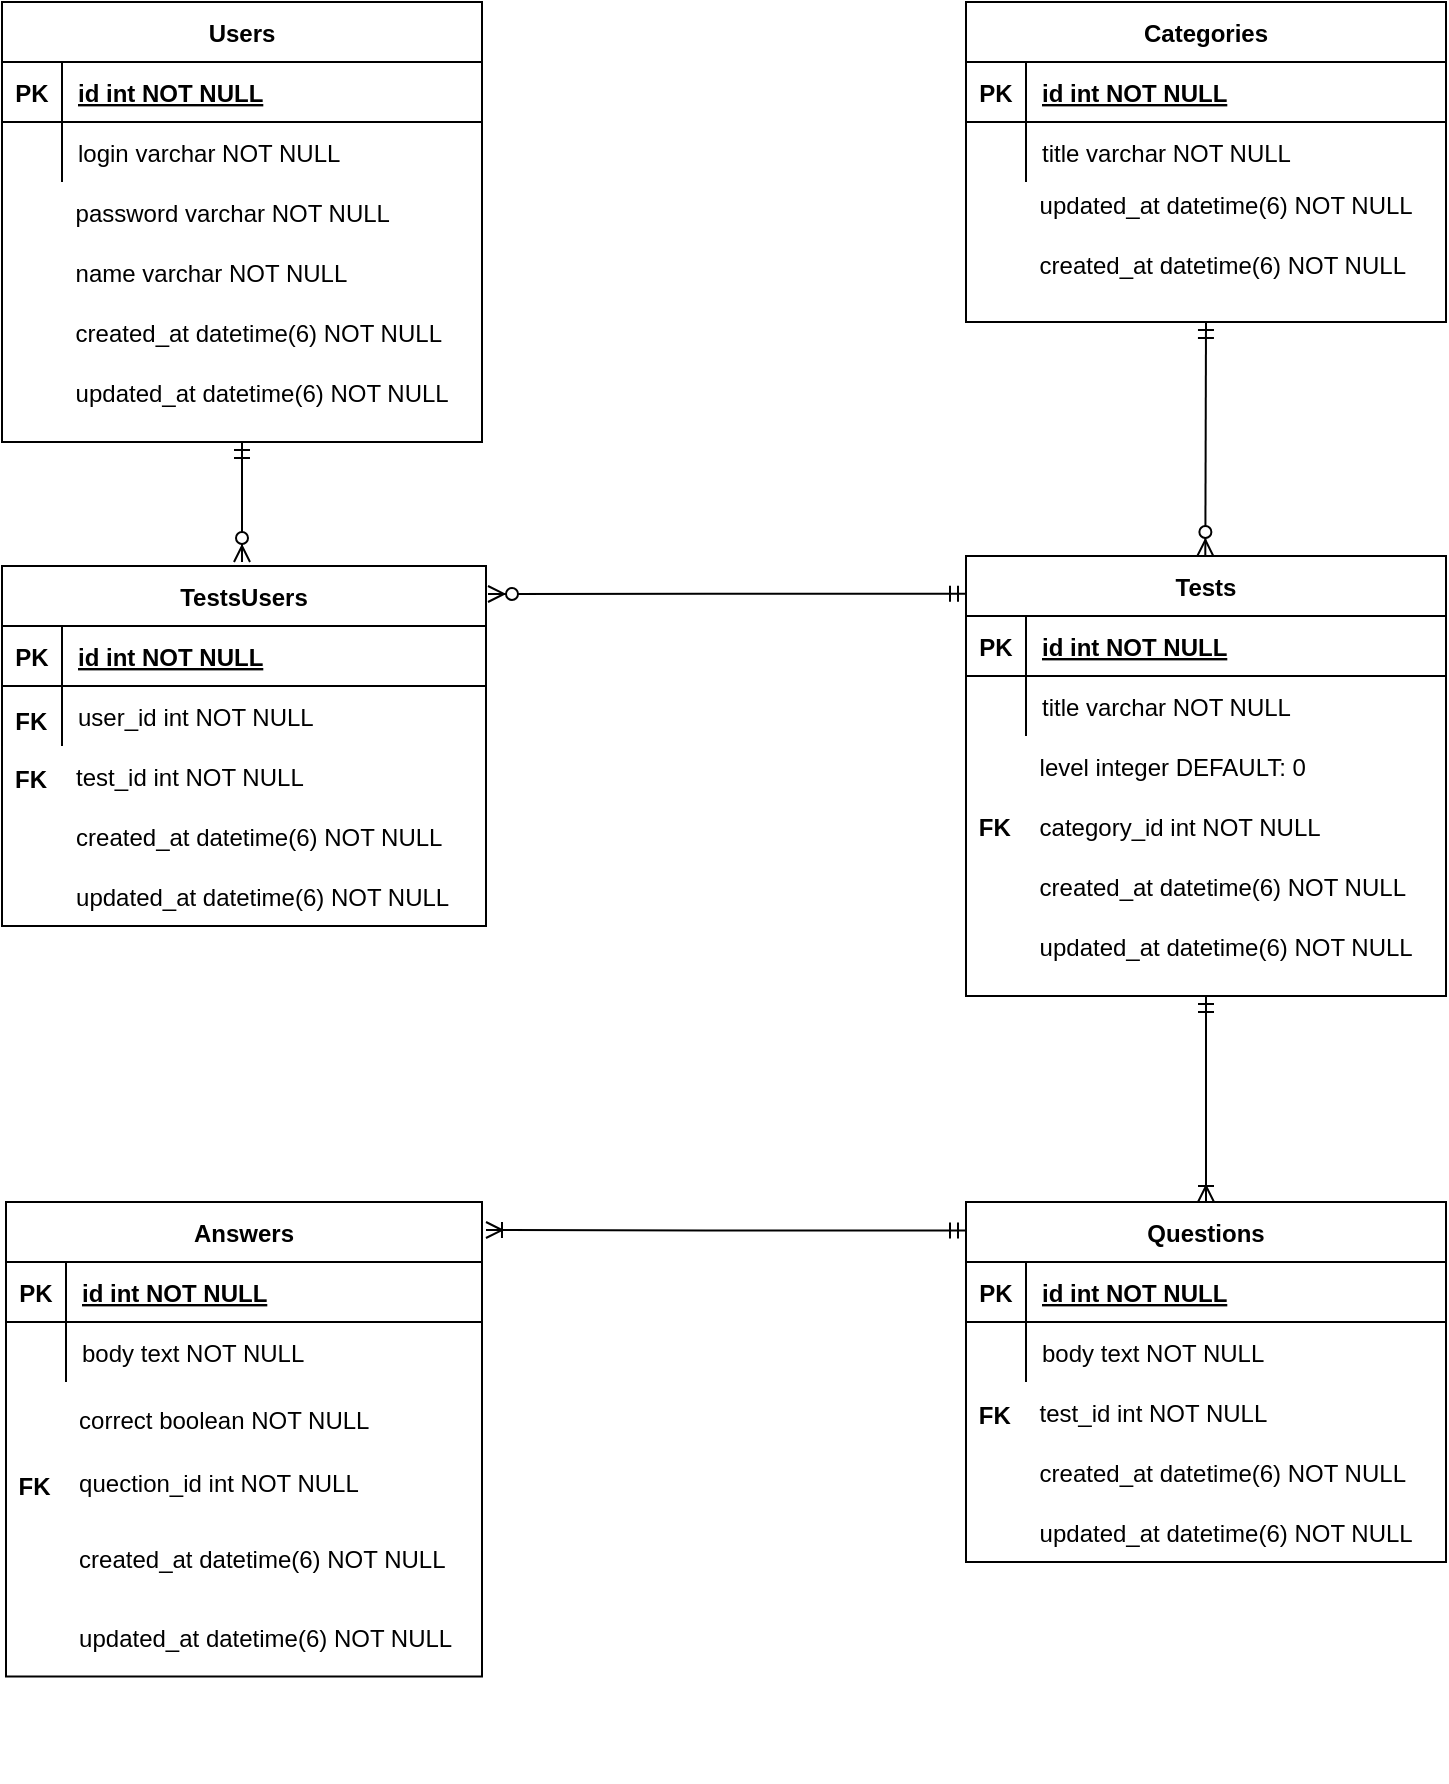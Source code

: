<mxfile version="15.0.6" type="github">
  <diagram id="R2lEEEUBdFMjLlhIrx00" name="Page-1">
    <mxGraphModel dx="1350" dy="774" grid="1" gridSize="10" guides="1" tooltips="1" connect="1" arrows="1" fold="1" page="1" pageScale="1" pageWidth="850" pageHeight="1100" math="0" shadow="0" extFonts="Permanent Marker^https://fonts.googleapis.com/css?family=Permanent+Marker">
      <root>
        <mxCell id="0" />
        <mxCell id="1" parent="0" />
        <mxCell id="wEIdvjsblMiwRzusZgRY-7" value="" style="group" vertex="1" connectable="0" parent="1">
          <mxGeometry x="38" y="40" width="240" height="220" as="geometry" />
        </mxCell>
        <object label="Users" password="" id="C-vyLk0tnHw3VtMMgP7b-23">
          <mxCell style="shape=table;startSize=30;container=1;collapsible=1;childLayout=tableLayout;fixedRows=1;rowLines=0;fontStyle=1;align=center;resizeLast=1;" parent="wEIdvjsblMiwRzusZgRY-7" vertex="1">
            <mxGeometry width="240" height="220" as="geometry" />
          </mxCell>
        </object>
        <mxCell id="C-vyLk0tnHw3VtMMgP7b-24" value="" style="shape=partialRectangle;collapsible=0;dropTarget=0;pointerEvents=0;fillColor=none;points=[[0,0.5],[1,0.5]];portConstraint=eastwest;top=0;left=0;right=0;bottom=1;" parent="C-vyLk0tnHw3VtMMgP7b-23" vertex="1">
          <mxGeometry y="30" width="240" height="30" as="geometry" />
        </mxCell>
        <mxCell id="C-vyLk0tnHw3VtMMgP7b-25" value="PK" style="shape=partialRectangle;overflow=hidden;connectable=0;fillColor=none;top=0;left=0;bottom=0;right=0;fontStyle=1;" parent="C-vyLk0tnHw3VtMMgP7b-24" vertex="1">
          <mxGeometry width="30" height="30" as="geometry" />
        </mxCell>
        <mxCell id="C-vyLk0tnHw3VtMMgP7b-26" value="id int NOT NULL " style="shape=partialRectangle;overflow=hidden;connectable=0;fillColor=none;top=0;left=0;bottom=0;right=0;align=left;spacingLeft=6;fontStyle=5;" parent="C-vyLk0tnHw3VtMMgP7b-24" vertex="1">
          <mxGeometry x="30" width="210" height="30" as="geometry" />
        </mxCell>
        <mxCell id="C-vyLk0tnHw3VtMMgP7b-27" value="" style="shape=partialRectangle;collapsible=0;dropTarget=0;pointerEvents=0;fillColor=none;points=[[0,0.5],[1,0.5]];portConstraint=eastwest;top=0;left=0;right=0;bottom=0;" parent="C-vyLk0tnHw3VtMMgP7b-23" vertex="1">
          <mxGeometry y="60" width="240" height="30" as="geometry" />
        </mxCell>
        <mxCell id="C-vyLk0tnHw3VtMMgP7b-28" value="" style="shape=partialRectangle;overflow=hidden;connectable=0;fillColor=none;top=0;left=0;bottom=0;right=0;" parent="C-vyLk0tnHw3VtMMgP7b-27" vertex="1">
          <mxGeometry width="30" height="30" as="geometry" />
        </mxCell>
        <mxCell id="C-vyLk0tnHw3VtMMgP7b-29" value="login varchar NOT NULL" style="shape=partialRectangle;overflow=hidden;connectable=0;fillColor=none;top=0;left=0;bottom=0;right=0;align=left;spacingLeft=6;" parent="C-vyLk0tnHw3VtMMgP7b-27" vertex="1">
          <mxGeometry x="30" width="210" height="30" as="geometry" />
        </mxCell>
        <mxCell id="wEIdvjsblMiwRzusZgRY-3" value="password varchar NOT NULL" style="shape=partialRectangle;overflow=hidden;connectable=0;fillColor=none;top=0;left=0;bottom=0;right=0;align=left;spacingLeft=6;" vertex="1" parent="wEIdvjsblMiwRzusZgRY-7">
          <mxGeometry x="28.8" y="90" width="211.2" height="30" as="geometry" />
        </mxCell>
        <mxCell id="wEIdvjsblMiwRzusZgRY-4" value="name varchar NOT NULL" style="shape=partialRectangle;overflow=hidden;connectable=0;fillColor=none;top=0;left=0;bottom=0;right=0;align=left;spacingLeft=6;" vertex="1" parent="wEIdvjsblMiwRzusZgRY-7">
          <mxGeometry x="28.8" y="120" width="211.2" height="30" as="geometry" />
        </mxCell>
        <mxCell id="wEIdvjsblMiwRzusZgRY-5" value="created_at datetime(6) NOT NULL" style="shape=partialRectangle;overflow=hidden;connectable=0;fillColor=none;top=0;left=0;bottom=0;right=0;align=left;spacingLeft=6;" vertex="1" parent="wEIdvjsblMiwRzusZgRY-7">
          <mxGeometry x="28.8" y="150" width="211.2" height="30" as="geometry" />
        </mxCell>
        <mxCell id="wEIdvjsblMiwRzusZgRY-6" value="updated_at datetime(6) NOT NULL" style="shape=partialRectangle;overflow=hidden;connectable=0;fillColor=none;top=0;left=0;bottom=0;right=0;align=left;spacingLeft=6;" vertex="1" parent="wEIdvjsblMiwRzusZgRY-7">
          <mxGeometry x="28.8" y="180" width="211.2" height="30" as="geometry" />
        </mxCell>
        <mxCell id="wEIdvjsblMiwRzusZgRY-21" value="" style="group" vertex="1" connectable="0" parent="1">
          <mxGeometry x="520" y="317" width="240" height="220" as="geometry" />
        </mxCell>
        <object label="Tests" password="" id="wEIdvjsblMiwRzusZgRY-22">
          <mxCell style="shape=table;startSize=30;container=1;collapsible=1;childLayout=tableLayout;fixedRows=1;rowLines=0;fontStyle=1;align=center;resizeLast=1;" vertex="1" parent="wEIdvjsblMiwRzusZgRY-21">
            <mxGeometry width="240" height="220" as="geometry" />
          </mxCell>
        </object>
        <mxCell id="wEIdvjsblMiwRzusZgRY-23" value="" style="shape=partialRectangle;collapsible=0;dropTarget=0;pointerEvents=0;fillColor=none;points=[[0,0.5],[1,0.5]];portConstraint=eastwest;top=0;left=0;right=0;bottom=1;" vertex="1" parent="wEIdvjsblMiwRzusZgRY-22">
          <mxGeometry y="30" width="240" height="30" as="geometry" />
        </mxCell>
        <mxCell id="wEIdvjsblMiwRzusZgRY-24" value="PK" style="shape=partialRectangle;overflow=hidden;connectable=0;fillColor=none;top=0;left=0;bottom=0;right=0;fontStyle=1;" vertex="1" parent="wEIdvjsblMiwRzusZgRY-23">
          <mxGeometry width="30" height="30" as="geometry" />
        </mxCell>
        <mxCell id="wEIdvjsblMiwRzusZgRY-25" value="id int NOT NULL " style="shape=partialRectangle;overflow=hidden;connectable=0;fillColor=none;top=0;left=0;bottom=0;right=0;align=left;spacingLeft=6;fontStyle=5;" vertex="1" parent="wEIdvjsblMiwRzusZgRY-23">
          <mxGeometry x="30" width="210" height="30" as="geometry" />
        </mxCell>
        <mxCell id="wEIdvjsblMiwRzusZgRY-26" value="" style="shape=partialRectangle;collapsible=0;dropTarget=0;pointerEvents=0;fillColor=none;points=[[0,0.5],[1,0.5]];portConstraint=eastwest;top=0;left=0;right=0;bottom=0;" vertex="1" parent="wEIdvjsblMiwRzusZgRY-22">
          <mxGeometry y="60" width="240" height="30" as="geometry" />
        </mxCell>
        <mxCell id="wEIdvjsblMiwRzusZgRY-27" value="" style="shape=partialRectangle;overflow=hidden;connectable=0;fillColor=none;top=0;left=0;bottom=0;right=0;" vertex="1" parent="wEIdvjsblMiwRzusZgRY-26">
          <mxGeometry width="30" height="30" as="geometry" />
        </mxCell>
        <mxCell id="wEIdvjsblMiwRzusZgRY-28" value="title varchar NOT NULL" style="shape=partialRectangle;overflow=hidden;connectable=0;fillColor=none;top=0;left=0;bottom=0;right=0;align=left;spacingLeft=6;" vertex="1" parent="wEIdvjsblMiwRzusZgRY-26">
          <mxGeometry x="30" width="210" height="30" as="geometry" />
        </mxCell>
        <mxCell id="wEIdvjsblMiwRzusZgRY-29" value="level integer DEFAULT: 0" style="shape=partialRectangle;overflow=hidden;connectable=0;fillColor=none;top=0;left=0;bottom=0;right=0;align=left;spacingLeft=6;" vertex="1" parent="wEIdvjsblMiwRzusZgRY-21">
          <mxGeometry x="28.8" y="90" width="211.2" height="30" as="geometry" />
        </mxCell>
        <mxCell id="wEIdvjsblMiwRzusZgRY-30" value="category_id int NOT NULL" style="shape=partialRectangle;overflow=hidden;connectable=0;fillColor=none;top=0;left=0;bottom=0;right=0;align=left;spacingLeft=6;" vertex="1" parent="wEIdvjsblMiwRzusZgRY-21">
          <mxGeometry x="28.8" y="120" width="211.2" height="30" as="geometry" />
        </mxCell>
        <mxCell id="wEIdvjsblMiwRzusZgRY-31" value="created_at datetime(6) NOT NULL" style="shape=partialRectangle;overflow=hidden;connectable=0;fillColor=none;top=0;left=0;bottom=0;right=0;align=left;spacingLeft=6;" vertex="1" parent="wEIdvjsblMiwRzusZgRY-21">
          <mxGeometry x="28.8" y="150" width="211.2" height="30" as="geometry" />
        </mxCell>
        <mxCell id="wEIdvjsblMiwRzusZgRY-32" value="updated_at datetime(6) NOT NULL" style="shape=partialRectangle;overflow=hidden;connectable=0;fillColor=none;top=0;left=0;bottom=0;right=0;align=left;spacingLeft=6;" vertex="1" parent="wEIdvjsblMiwRzusZgRY-21">
          <mxGeometry x="28.8" y="180" width="211.2" height="30" as="geometry" />
        </mxCell>
        <mxCell id="wEIdvjsblMiwRzusZgRY-33" value="FK" style="shape=partialRectangle;overflow=hidden;connectable=0;fillColor=none;top=0;left=0;bottom=0;right=0;fontStyle=1;" vertex="1" parent="wEIdvjsblMiwRzusZgRY-21">
          <mxGeometry y="120" width="28.8" height="30" as="geometry" />
        </mxCell>
        <mxCell id="wEIdvjsblMiwRzusZgRY-34" value="" style="group" vertex="1" connectable="0" parent="1">
          <mxGeometry x="520" y="40" width="240" height="160" as="geometry" />
        </mxCell>
        <object label="Categories" password="" id="wEIdvjsblMiwRzusZgRY-35">
          <mxCell style="shape=table;startSize=30;container=1;collapsible=1;childLayout=tableLayout;fixedRows=1;rowLines=0;fontStyle=1;align=center;resizeLast=1;" vertex="1" parent="wEIdvjsblMiwRzusZgRY-34">
            <mxGeometry width="240" height="160" as="geometry" />
          </mxCell>
        </object>
        <mxCell id="wEIdvjsblMiwRzusZgRY-36" value="" style="shape=partialRectangle;collapsible=0;dropTarget=0;pointerEvents=0;fillColor=none;points=[[0,0.5],[1,0.5]];portConstraint=eastwest;top=0;left=0;right=0;bottom=1;" vertex="1" parent="wEIdvjsblMiwRzusZgRY-35">
          <mxGeometry y="30" width="240" height="30" as="geometry" />
        </mxCell>
        <mxCell id="wEIdvjsblMiwRzusZgRY-37" value="PK" style="shape=partialRectangle;overflow=hidden;connectable=0;fillColor=none;top=0;left=0;bottom=0;right=0;fontStyle=1;" vertex="1" parent="wEIdvjsblMiwRzusZgRY-36">
          <mxGeometry width="30" height="30" as="geometry" />
        </mxCell>
        <mxCell id="wEIdvjsblMiwRzusZgRY-38" value="id int NOT NULL " style="shape=partialRectangle;overflow=hidden;connectable=0;fillColor=none;top=0;left=0;bottom=0;right=0;align=left;spacingLeft=6;fontStyle=5;" vertex="1" parent="wEIdvjsblMiwRzusZgRY-36">
          <mxGeometry x="30" width="210" height="30" as="geometry" />
        </mxCell>
        <mxCell id="wEIdvjsblMiwRzusZgRY-39" value="" style="shape=partialRectangle;collapsible=0;dropTarget=0;pointerEvents=0;fillColor=none;points=[[0,0.5],[1,0.5]];portConstraint=eastwest;top=0;left=0;right=0;bottom=0;" vertex="1" parent="wEIdvjsblMiwRzusZgRY-35">
          <mxGeometry y="60" width="240" height="30" as="geometry" />
        </mxCell>
        <mxCell id="wEIdvjsblMiwRzusZgRY-40" value="" style="shape=partialRectangle;overflow=hidden;connectable=0;fillColor=none;top=0;left=0;bottom=0;right=0;" vertex="1" parent="wEIdvjsblMiwRzusZgRY-39">
          <mxGeometry width="30" height="30" as="geometry" />
        </mxCell>
        <mxCell id="wEIdvjsblMiwRzusZgRY-41" value="title varchar NOT NULL" style="shape=partialRectangle;overflow=hidden;connectable=0;fillColor=none;top=0;left=0;bottom=0;right=0;align=left;spacingLeft=6;" vertex="1" parent="wEIdvjsblMiwRzusZgRY-39">
          <mxGeometry x="30" width="210" height="30" as="geometry" />
        </mxCell>
        <mxCell id="wEIdvjsblMiwRzusZgRY-44" value="created_at datetime(6) NOT NULL" style="shape=partialRectangle;overflow=hidden;connectable=0;fillColor=none;top=0;left=0;bottom=0;right=0;align=left;spacingLeft=6;" vertex="1" parent="wEIdvjsblMiwRzusZgRY-34">
          <mxGeometry x="28.8" y="120.005" width="211.2" height="21.818" as="geometry" />
        </mxCell>
        <mxCell id="wEIdvjsblMiwRzusZgRY-45" value="updated_at datetime(6) NOT NULL" style="shape=partialRectangle;overflow=hidden;connectable=0;fillColor=none;top=0;left=0;bottom=0;right=0;align=left;spacingLeft=6;" vertex="1" parent="wEIdvjsblMiwRzusZgRY-34">
          <mxGeometry x="28.8" y="90.003" width="211.2" height="21.818" as="geometry" />
        </mxCell>
        <mxCell id="wEIdvjsblMiwRzusZgRY-47" value="" style="group" vertex="1" connectable="0" parent="1">
          <mxGeometry x="520" y="640" width="240" height="220" as="geometry" />
        </mxCell>
        <object label="Questions" password="" id="wEIdvjsblMiwRzusZgRY-48">
          <mxCell style="shape=table;startSize=30;container=1;collapsible=1;childLayout=tableLayout;fixedRows=1;rowLines=0;fontStyle=1;align=center;resizeLast=1;" vertex="1" parent="wEIdvjsblMiwRzusZgRY-47">
            <mxGeometry width="240" height="180" as="geometry" />
          </mxCell>
        </object>
        <mxCell id="wEIdvjsblMiwRzusZgRY-49" value="" style="shape=partialRectangle;collapsible=0;dropTarget=0;pointerEvents=0;fillColor=none;points=[[0,0.5],[1,0.5]];portConstraint=eastwest;top=0;left=0;right=0;bottom=1;" vertex="1" parent="wEIdvjsblMiwRzusZgRY-48">
          <mxGeometry y="30" width="240" height="30" as="geometry" />
        </mxCell>
        <mxCell id="wEIdvjsblMiwRzusZgRY-50" value="PK" style="shape=partialRectangle;overflow=hidden;connectable=0;fillColor=none;top=0;left=0;bottom=0;right=0;fontStyle=1;" vertex="1" parent="wEIdvjsblMiwRzusZgRY-49">
          <mxGeometry width="30" height="30" as="geometry" />
        </mxCell>
        <mxCell id="wEIdvjsblMiwRzusZgRY-51" value="id int NOT NULL " style="shape=partialRectangle;overflow=hidden;connectable=0;fillColor=none;top=0;left=0;bottom=0;right=0;align=left;spacingLeft=6;fontStyle=5;" vertex="1" parent="wEIdvjsblMiwRzusZgRY-49">
          <mxGeometry x="30" width="210" height="30" as="geometry" />
        </mxCell>
        <mxCell id="wEIdvjsblMiwRzusZgRY-52" value="" style="shape=partialRectangle;collapsible=0;dropTarget=0;pointerEvents=0;fillColor=none;points=[[0,0.5],[1,0.5]];portConstraint=eastwest;top=0;left=0;right=0;bottom=0;" vertex="1" parent="wEIdvjsblMiwRzusZgRY-48">
          <mxGeometry y="60" width="240" height="30" as="geometry" />
        </mxCell>
        <mxCell id="wEIdvjsblMiwRzusZgRY-53" value="" style="shape=partialRectangle;overflow=hidden;connectable=0;fillColor=none;top=0;left=0;bottom=0;right=0;" vertex="1" parent="wEIdvjsblMiwRzusZgRY-52">
          <mxGeometry width="30" height="30" as="geometry" />
        </mxCell>
        <mxCell id="wEIdvjsblMiwRzusZgRY-54" value="body text NOT NULL" style="shape=partialRectangle;overflow=hidden;connectable=0;fillColor=none;top=0;left=0;bottom=0;right=0;align=left;spacingLeft=6;" vertex="1" parent="wEIdvjsblMiwRzusZgRY-52">
          <mxGeometry x="30" width="210" height="30" as="geometry" />
        </mxCell>
        <mxCell id="wEIdvjsblMiwRzusZgRY-56" value="test_id int NOT NULL" style="shape=partialRectangle;overflow=hidden;connectable=0;fillColor=none;top=0;left=0;bottom=0;right=0;align=left;spacingLeft=6;" vertex="1" parent="wEIdvjsblMiwRzusZgRY-47">
          <mxGeometry x="28.8" y="90" width="211.2" height="30" as="geometry" />
        </mxCell>
        <mxCell id="wEIdvjsblMiwRzusZgRY-57" value="created_at datetime(6) NOT NULL" style="shape=partialRectangle;overflow=hidden;connectable=0;fillColor=none;top=0;left=0;bottom=0;right=0;align=left;spacingLeft=6;" vertex="1" parent="wEIdvjsblMiwRzusZgRY-47">
          <mxGeometry x="28.8" y="120" width="211.2" height="30" as="geometry" />
        </mxCell>
        <mxCell id="wEIdvjsblMiwRzusZgRY-58" value="updated_at datetime(6) NOT NULL" style="shape=partialRectangle;overflow=hidden;connectable=0;fillColor=none;top=0;left=0;bottom=0;right=0;align=left;spacingLeft=6;" vertex="1" parent="wEIdvjsblMiwRzusZgRY-47">
          <mxGeometry x="28.8" y="150" width="211.2" height="30" as="geometry" />
        </mxCell>
        <mxCell id="wEIdvjsblMiwRzusZgRY-59" value="FK" style="shape=partialRectangle;overflow=hidden;connectable=0;fillColor=none;top=0;left=0;bottom=0;right=0;fontStyle=1;" vertex="1" parent="wEIdvjsblMiwRzusZgRY-47">
          <mxGeometry y="91" width="28.8" height="30" as="geometry" />
        </mxCell>
        <mxCell id="wEIdvjsblMiwRzusZgRY-62" value="" style="group" vertex="1" connectable="0" parent="1">
          <mxGeometry x="40" y="640" width="238" height="290" as="geometry" />
        </mxCell>
        <object label="Answers" password="" id="wEIdvjsblMiwRzusZgRY-63">
          <mxCell style="shape=table;startSize=30;container=1;collapsible=1;childLayout=tableLayout;fixedRows=1;rowLines=0;fontStyle=1;align=center;resizeLast=1;" vertex="1" parent="wEIdvjsblMiwRzusZgRY-62">
            <mxGeometry width="238" height="237.273" as="geometry" />
          </mxCell>
        </object>
        <mxCell id="wEIdvjsblMiwRzusZgRY-64" value="" style="shape=partialRectangle;collapsible=0;dropTarget=0;pointerEvents=0;fillColor=none;points=[[0,0.5],[1,0.5]];portConstraint=eastwest;top=0;left=0;right=0;bottom=1;" vertex="1" parent="wEIdvjsblMiwRzusZgRY-63">
          <mxGeometry y="30" width="238" height="30" as="geometry" />
        </mxCell>
        <mxCell id="wEIdvjsblMiwRzusZgRY-65" value="PK" style="shape=partialRectangle;overflow=hidden;connectable=0;fillColor=none;top=0;left=0;bottom=0;right=0;fontStyle=1;" vertex="1" parent="wEIdvjsblMiwRzusZgRY-64">
          <mxGeometry width="30" height="30" as="geometry" />
        </mxCell>
        <mxCell id="wEIdvjsblMiwRzusZgRY-66" value="id int NOT NULL " style="shape=partialRectangle;overflow=hidden;connectable=0;fillColor=none;top=0;left=0;bottom=0;right=0;align=left;spacingLeft=6;fontStyle=5;" vertex="1" parent="wEIdvjsblMiwRzusZgRY-64">
          <mxGeometry x="30" width="208" height="30" as="geometry" />
        </mxCell>
        <mxCell id="wEIdvjsblMiwRzusZgRY-67" value="" style="shape=partialRectangle;collapsible=0;dropTarget=0;pointerEvents=0;fillColor=none;points=[[0,0.5],[1,0.5]];portConstraint=eastwest;top=0;left=0;right=0;bottom=0;" vertex="1" parent="wEIdvjsblMiwRzusZgRY-63">
          <mxGeometry y="60" width="238" height="30" as="geometry" />
        </mxCell>
        <mxCell id="wEIdvjsblMiwRzusZgRY-68" value="" style="shape=partialRectangle;overflow=hidden;connectable=0;fillColor=none;top=0;left=0;bottom=0;right=0;" vertex="1" parent="wEIdvjsblMiwRzusZgRY-67">
          <mxGeometry width="30" height="30" as="geometry" />
        </mxCell>
        <mxCell id="wEIdvjsblMiwRzusZgRY-69" value="body text NOT NULL" style="shape=partialRectangle;overflow=hidden;connectable=0;fillColor=none;top=0;left=0;bottom=0;right=0;align=left;spacingLeft=6;" vertex="1" parent="wEIdvjsblMiwRzusZgRY-67">
          <mxGeometry x="30" width="208" height="30" as="geometry" />
        </mxCell>
        <mxCell id="wEIdvjsblMiwRzusZgRY-70" value="quection_id int NOT NULL" style="shape=partialRectangle;overflow=hidden;connectable=0;fillColor=none;top=0;left=0;bottom=0;right=0;align=left;spacingLeft=6;" vertex="1" parent="wEIdvjsblMiwRzusZgRY-62">
          <mxGeometry x="28.56" y="120.226" width="209.44" height="39.545" as="geometry" />
        </mxCell>
        <mxCell id="wEIdvjsblMiwRzusZgRY-71" value="created_at datetime(6) NOT NULL" style="shape=partialRectangle;overflow=hidden;connectable=0;fillColor=none;top=0;left=0;bottom=0;right=0;align=left;spacingLeft=6;" vertex="1" parent="wEIdvjsblMiwRzusZgRY-62">
          <mxGeometry x="28.56" y="158.182" width="209.44" height="39.545" as="geometry" />
        </mxCell>
        <mxCell id="wEIdvjsblMiwRzusZgRY-72" value="updated_at datetime(6) NOT NULL" style="shape=partialRectangle;overflow=hidden;connectable=0;fillColor=none;top=0;left=0;bottom=0;right=0;align=left;spacingLeft=6;" vertex="1" parent="wEIdvjsblMiwRzusZgRY-62">
          <mxGeometry x="28.56" y="197.727" width="209.44" height="39.545" as="geometry" />
        </mxCell>
        <mxCell id="wEIdvjsblMiwRzusZgRY-73" value="FK" style="shape=partialRectangle;overflow=hidden;connectable=0;fillColor=none;top=0;left=0;bottom=0;right=0;fontStyle=1;" vertex="1" parent="wEIdvjsblMiwRzusZgRY-62">
          <mxGeometry y="121.955" width="28.56" height="39.545" as="geometry" />
        </mxCell>
        <mxCell id="wEIdvjsblMiwRzusZgRY-74" value="correct boolean NOT NULL" style="shape=partialRectangle;overflow=hidden;connectable=0;fillColor=none;top=0;left=0;bottom=0;right=0;align=left;spacingLeft=6;" vertex="1" parent="wEIdvjsblMiwRzusZgRY-62">
          <mxGeometry x="28.56" y="90.005" width="209.44" height="36.818" as="geometry" />
        </mxCell>
        <mxCell id="wEIdvjsblMiwRzusZgRY-93" value="" style="group" vertex="1" connectable="0" parent="1">
          <mxGeometry x="38" y="322" width="242" height="220" as="geometry" />
        </mxCell>
        <mxCell id="wEIdvjsblMiwRzusZgRY-76" value="" style="group" vertex="1" connectable="0" parent="wEIdvjsblMiwRzusZgRY-93">
          <mxGeometry width="242" height="220" as="geometry" />
        </mxCell>
        <object label="TestsUsers" password="" id="wEIdvjsblMiwRzusZgRY-77">
          <mxCell style="shape=table;startSize=30;container=1;collapsible=1;childLayout=tableLayout;fixedRows=1;rowLines=0;fontStyle=1;align=center;resizeLast=1;" vertex="1" parent="wEIdvjsblMiwRzusZgRY-76">
            <mxGeometry width="242" height="180" as="geometry" />
          </mxCell>
        </object>
        <mxCell id="wEIdvjsblMiwRzusZgRY-78" value="" style="shape=partialRectangle;collapsible=0;dropTarget=0;pointerEvents=0;fillColor=none;points=[[0,0.5],[1,0.5]];portConstraint=eastwest;top=0;left=0;right=0;bottom=1;" vertex="1" parent="wEIdvjsblMiwRzusZgRY-77">
          <mxGeometry y="30" width="242" height="30" as="geometry" />
        </mxCell>
        <mxCell id="wEIdvjsblMiwRzusZgRY-79" value="PK" style="shape=partialRectangle;overflow=hidden;connectable=0;fillColor=none;top=0;left=0;bottom=0;right=0;fontStyle=1;" vertex="1" parent="wEIdvjsblMiwRzusZgRY-78">
          <mxGeometry width="30" height="30" as="geometry" />
        </mxCell>
        <mxCell id="wEIdvjsblMiwRzusZgRY-80" value="id int NOT NULL " style="shape=partialRectangle;overflow=hidden;connectable=0;fillColor=none;top=0;left=0;bottom=0;right=0;align=left;spacingLeft=6;fontStyle=5;" vertex="1" parent="wEIdvjsblMiwRzusZgRY-78">
          <mxGeometry x="30" width="212" height="30" as="geometry" />
        </mxCell>
        <mxCell id="wEIdvjsblMiwRzusZgRY-81" value="" style="shape=partialRectangle;collapsible=0;dropTarget=0;pointerEvents=0;fillColor=none;points=[[0,0.5],[1,0.5]];portConstraint=eastwest;top=0;left=0;right=0;bottom=0;" vertex="1" parent="wEIdvjsblMiwRzusZgRY-77">
          <mxGeometry y="60" width="242" height="30" as="geometry" />
        </mxCell>
        <mxCell id="wEIdvjsblMiwRzusZgRY-82" value="" style="shape=partialRectangle;overflow=hidden;connectable=0;fillColor=none;top=0;left=0;bottom=0;right=0;" vertex="1" parent="wEIdvjsblMiwRzusZgRY-81">
          <mxGeometry width="30" height="30" as="geometry" />
        </mxCell>
        <mxCell id="wEIdvjsblMiwRzusZgRY-83" value="user_id int NOT NULL" style="shape=partialRectangle;overflow=hidden;connectable=0;fillColor=none;top=0;left=0;bottom=0;right=0;align=left;spacingLeft=6;" vertex="1" parent="wEIdvjsblMiwRzusZgRY-81">
          <mxGeometry x="30" width="212" height="30" as="geometry" />
        </mxCell>
        <mxCell id="wEIdvjsblMiwRzusZgRY-84" value="test_id int NOT NULL" style="shape=partialRectangle;overflow=hidden;connectable=0;fillColor=none;top=0;left=0;bottom=0;right=0;align=left;spacingLeft=6;" vertex="1" parent="wEIdvjsblMiwRzusZgRY-76">
          <mxGeometry x="29.04" y="90" width="212.96" height="30" as="geometry" />
        </mxCell>
        <mxCell id="wEIdvjsblMiwRzusZgRY-85" value="created_at datetime(6) NOT NULL" style="shape=partialRectangle;overflow=hidden;connectable=0;fillColor=none;top=0;left=0;bottom=0;right=0;align=left;spacingLeft=6;" vertex="1" parent="wEIdvjsblMiwRzusZgRY-76">
          <mxGeometry x="29.04" y="120" width="212.96" height="30" as="geometry" />
        </mxCell>
        <mxCell id="wEIdvjsblMiwRzusZgRY-86" value="updated_at datetime(6) NOT NULL" style="shape=partialRectangle;overflow=hidden;connectable=0;fillColor=none;top=0;left=0;bottom=0;right=0;align=left;spacingLeft=6;" vertex="1" parent="wEIdvjsblMiwRzusZgRY-76">
          <mxGeometry x="29.04" y="150" width="212.96" height="30" as="geometry" />
        </mxCell>
        <mxCell id="wEIdvjsblMiwRzusZgRY-87" value="FK" style="shape=partialRectangle;overflow=hidden;connectable=0;fillColor=none;top=0;left=0;bottom=0;right=0;fontStyle=1;" vertex="1" parent="wEIdvjsblMiwRzusZgRY-76">
          <mxGeometry y="91" width="29.04" height="30" as="geometry" />
        </mxCell>
        <mxCell id="wEIdvjsblMiwRzusZgRY-88" value="FK" style="shape=partialRectangle;overflow=hidden;connectable=0;fillColor=none;top=0;left=0;bottom=0;right=0;fontStyle=1;" vertex="1" parent="wEIdvjsblMiwRzusZgRY-93">
          <mxGeometry y="62" width="29.28" height="30" as="geometry" />
        </mxCell>
        <mxCell id="wEIdvjsblMiwRzusZgRY-97" value="" style="fontSize=12;html=1;endArrow=ERzeroToMany;startArrow=ERmandOne;exitX=0.5;exitY=1;exitDx=0;exitDy=0;" edge="1" parent="1" source="wEIdvjsblMiwRzusZgRY-35">
          <mxGeometry width="100" height="100" relative="1" as="geometry">
            <mxPoint x="639.66" y="227" as="sourcePoint" />
            <mxPoint x="639.66" y="317" as="targetPoint" />
          </mxGeometry>
        </mxCell>
        <mxCell id="wEIdvjsblMiwRzusZgRY-102" value="" style="edgeStyle=elbowEdgeStyle;fontSize=12;html=1;endArrow=ERoneToMany;startArrow=ERmandOne;exitX=0;exitY=0.079;exitDx=0;exitDy=0;exitPerimeter=0;" edge="1" parent="1" source="wEIdvjsblMiwRzusZgRY-48">
          <mxGeometry width="100" height="100" relative="1" as="geometry">
            <mxPoint x="517" y="740" as="sourcePoint" />
            <mxPoint x="280" y="654" as="targetPoint" />
          </mxGeometry>
        </mxCell>
        <mxCell id="wEIdvjsblMiwRzusZgRY-103" value="" style="edgeStyle=elbowEdgeStyle;fontSize=12;html=1;endArrow=ERzeroToMany;startArrow=ERmandOne;exitX=0.5;exitY=1;exitDx=0;exitDy=0;" edge="1" parent="1" source="C-vyLk0tnHw3VtMMgP7b-23">
          <mxGeometry width="100" height="100" relative="1" as="geometry">
            <mxPoint x="250" y="290" as="sourcePoint" />
            <mxPoint x="158" y="320" as="targetPoint" />
          </mxGeometry>
        </mxCell>
        <mxCell id="wEIdvjsblMiwRzusZgRY-104" value="" style="edgeStyle=elbowEdgeStyle;fontSize=12;html=1;endArrow=ERzeroToMany;startArrow=ERmandOne;exitX=0;exitY=0.104;exitDx=0;exitDy=0;exitPerimeter=0;" edge="1" parent="1">
          <mxGeometry width="100" height="100" relative="1" as="geometry">
            <mxPoint x="520" y="335.88" as="sourcePoint" />
            <mxPoint x="281" y="336" as="targetPoint" />
          </mxGeometry>
        </mxCell>
        <mxCell id="wEIdvjsblMiwRzusZgRY-106" value="" style="fontSize=12;html=1;endArrow=ERoneToMany;startArrow=ERmandOne;exitX=0.5;exitY=1;exitDx=0;exitDy=0;entryX=0.5;entryY=0;entryDx=0;entryDy=0;" edge="1" parent="1" source="wEIdvjsblMiwRzusZgRY-22" target="wEIdvjsblMiwRzusZgRY-48">
          <mxGeometry width="100" height="100" relative="1" as="geometry">
            <mxPoint x="620" y="570" as="sourcePoint" />
            <mxPoint x="670" y="610" as="targetPoint" />
          </mxGeometry>
        </mxCell>
      </root>
    </mxGraphModel>
  </diagram>
</mxfile>
